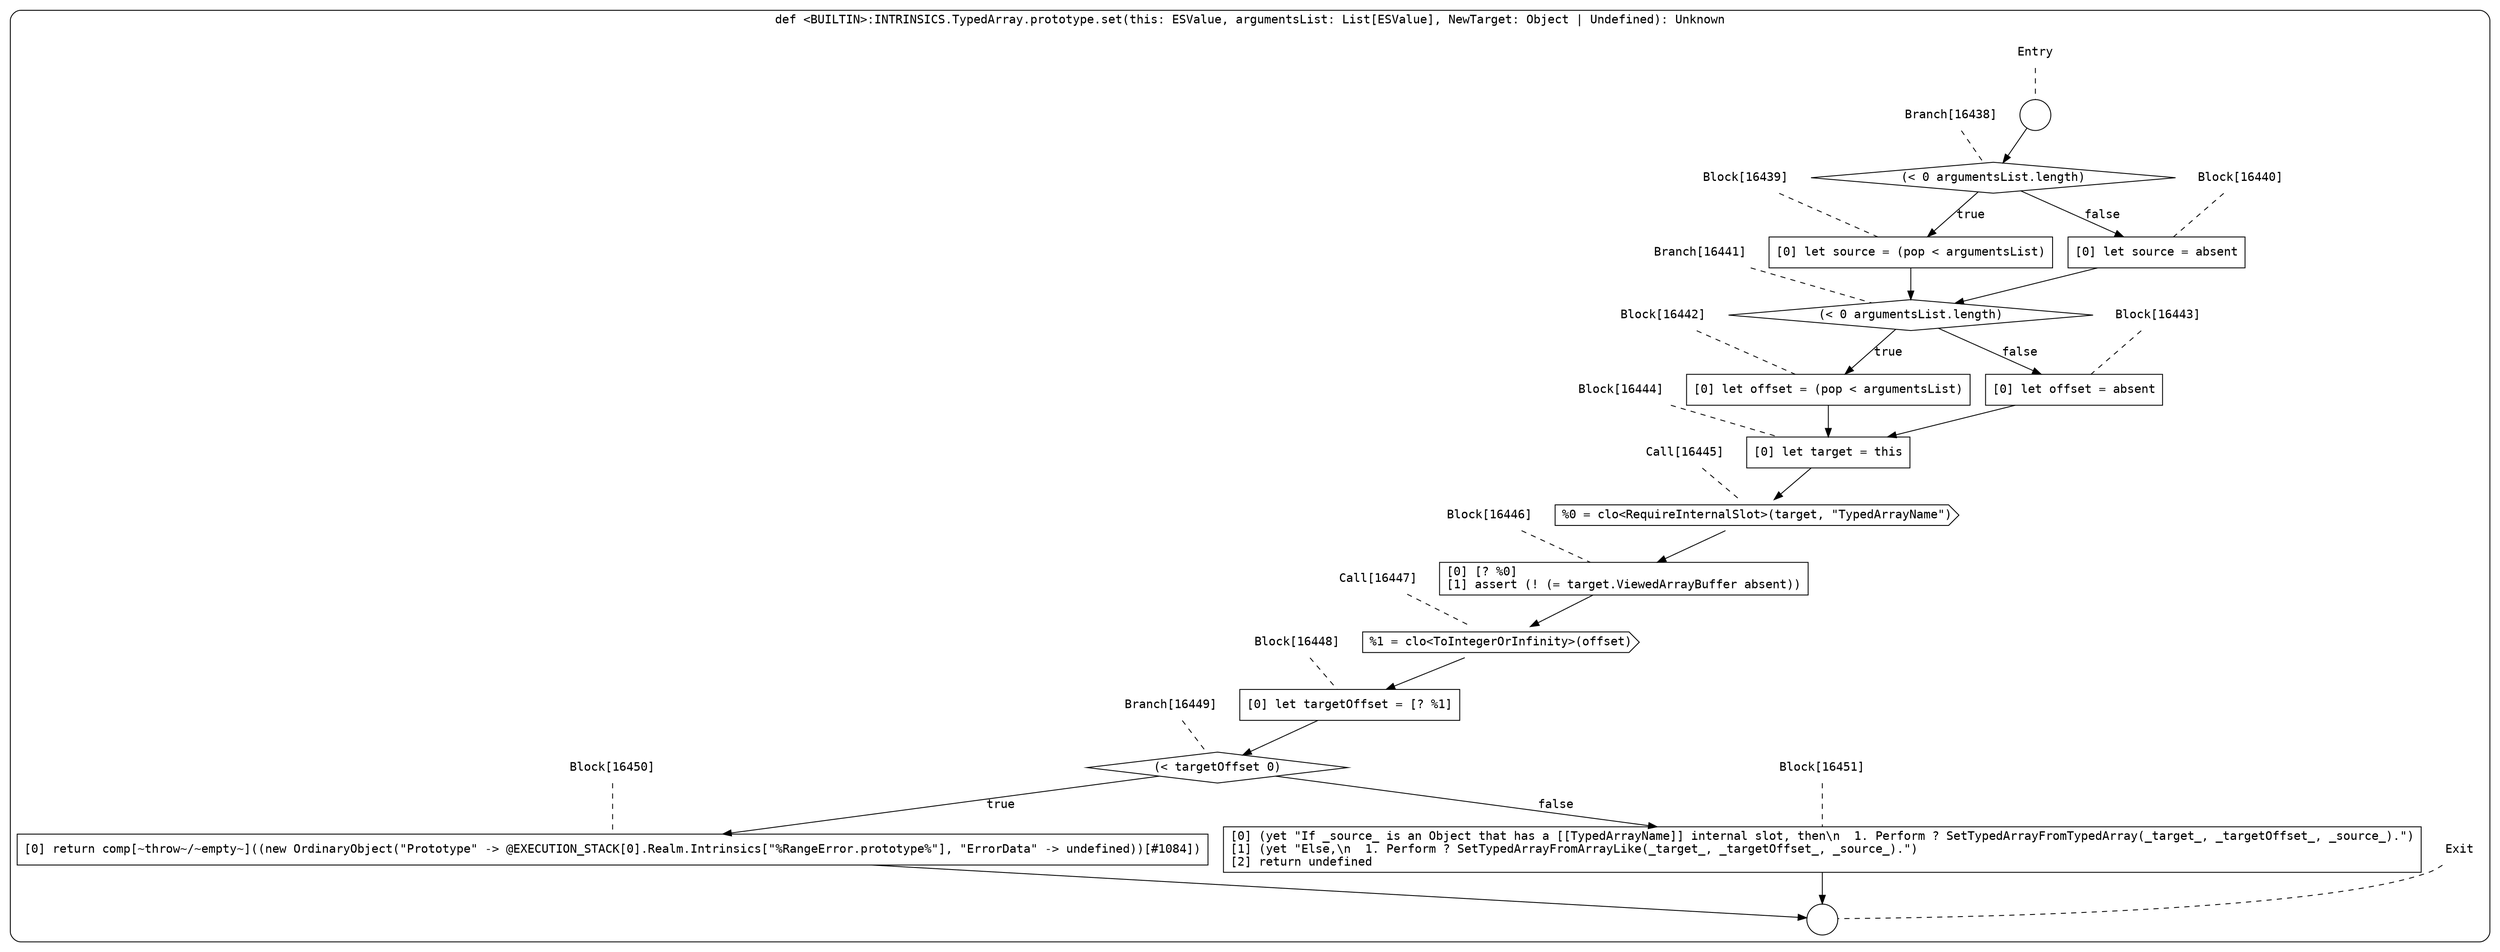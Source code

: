 digraph {
  graph [fontname = "Consolas"]
  node [fontname = "Consolas"]
  edge [fontname = "Consolas"]
  subgraph cluster2410 {
    label = "def <BUILTIN>:INTRINSICS.TypedArray.prototype.set(this: ESValue, argumentsList: List[ESValue], NewTarget: Object | Undefined): Unknown"
    style = rounded
    cluster2410_entry_name [shape=none, label=<<font color="black">Entry</font>>]
    cluster2410_entry_name -> cluster2410_entry [arrowhead=none, color="black", style=dashed]
    cluster2410_entry [shape=circle label=" " color="black" fillcolor="white" style=filled]
    cluster2410_entry -> node16438 [color="black"]
    cluster2410_exit_name [shape=none, label=<<font color="black">Exit</font>>]
    cluster2410_exit_name -> cluster2410_exit [arrowhead=none, color="black", style=dashed]
    cluster2410_exit [shape=circle label=" " color="black" fillcolor="white" style=filled]
    node16438_name [shape=none, label=<<font color="black">Branch[16438]</font>>]
    node16438_name -> node16438 [arrowhead=none, color="black", style=dashed]
    node16438 [shape=diamond, label=<<font color="black">(&lt; 0 argumentsList.length)</font>> color="black" fillcolor="white", style=filled]
    node16438 -> node16439 [label=<<font color="black">true</font>> color="black"]
    node16438 -> node16440 [label=<<font color="black">false</font>> color="black"]
    node16439_name [shape=none, label=<<font color="black">Block[16439]</font>>]
    node16439_name -> node16439 [arrowhead=none, color="black", style=dashed]
    node16439 [shape=box, label=<<font color="black">[0] let source = (pop &lt; argumentsList)<BR ALIGN="LEFT"/></font>> color="black" fillcolor="white", style=filled]
    node16439 -> node16441 [color="black"]
    node16440_name [shape=none, label=<<font color="black">Block[16440]</font>>]
    node16440_name -> node16440 [arrowhead=none, color="black", style=dashed]
    node16440 [shape=box, label=<<font color="black">[0] let source = absent<BR ALIGN="LEFT"/></font>> color="black" fillcolor="white", style=filled]
    node16440 -> node16441 [color="black"]
    node16441_name [shape=none, label=<<font color="black">Branch[16441]</font>>]
    node16441_name -> node16441 [arrowhead=none, color="black", style=dashed]
    node16441 [shape=diamond, label=<<font color="black">(&lt; 0 argumentsList.length)</font>> color="black" fillcolor="white", style=filled]
    node16441 -> node16442 [label=<<font color="black">true</font>> color="black"]
    node16441 -> node16443 [label=<<font color="black">false</font>> color="black"]
    node16442_name [shape=none, label=<<font color="black">Block[16442]</font>>]
    node16442_name -> node16442 [arrowhead=none, color="black", style=dashed]
    node16442 [shape=box, label=<<font color="black">[0] let offset = (pop &lt; argumentsList)<BR ALIGN="LEFT"/></font>> color="black" fillcolor="white", style=filled]
    node16442 -> node16444 [color="black"]
    node16443_name [shape=none, label=<<font color="black">Block[16443]</font>>]
    node16443_name -> node16443 [arrowhead=none, color="black", style=dashed]
    node16443 [shape=box, label=<<font color="black">[0] let offset = absent<BR ALIGN="LEFT"/></font>> color="black" fillcolor="white", style=filled]
    node16443 -> node16444 [color="black"]
    node16444_name [shape=none, label=<<font color="black">Block[16444]</font>>]
    node16444_name -> node16444 [arrowhead=none, color="black", style=dashed]
    node16444 [shape=box, label=<<font color="black">[0] let target = this<BR ALIGN="LEFT"/></font>> color="black" fillcolor="white", style=filled]
    node16444 -> node16445 [color="black"]
    node16445_name [shape=none, label=<<font color="black">Call[16445]</font>>]
    node16445_name -> node16445 [arrowhead=none, color="black", style=dashed]
    node16445 [shape=cds, label=<<font color="black">%0 = clo&lt;RequireInternalSlot&gt;(target, &quot;TypedArrayName&quot;)</font>> color="black" fillcolor="white", style=filled]
    node16445 -> node16446 [color="black"]
    node16446_name [shape=none, label=<<font color="black">Block[16446]</font>>]
    node16446_name -> node16446 [arrowhead=none, color="black", style=dashed]
    node16446 [shape=box, label=<<font color="black">[0] [? %0]<BR ALIGN="LEFT"/>[1] assert (! (= target.ViewedArrayBuffer absent))<BR ALIGN="LEFT"/></font>> color="black" fillcolor="white", style=filled]
    node16446 -> node16447 [color="black"]
    node16447_name [shape=none, label=<<font color="black">Call[16447]</font>>]
    node16447_name -> node16447 [arrowhead=none, color="black", style=dashed]
    node16447 [shape=cds, label=<<font color="black">%1 = clo&lt;ToIntegerOrInfinity&gt;(offset)</font>> color="black" fillcolor="white", style=filled]
    node16447 -> node16448 [color="black"]
    node16448_name [shape=none, label=<<font color="black">Block[16448]</font>>]
    node16448_name -> node16448 [arrowhead=none, color="black", style=dashed]
    node16448 [shape=box, label=<<font color="black">[0] let targetOffset = [? %1]<BR ALIGN="LEFT"/></font>> color="black" fillcolor="white", style=filled]
    node16448 -> node16449 [color="black"]
    node16449_name [shape=none, label=<<font color="black">Branch[16449]</font>>]
    node16449_name -> node16449 [arrowhead=none, color="black", style=dashed]
    node16449 [shape=diamond, label=<<font color="black">(&lt; targetOffset 0)</font>> color="black" fillcolor="white", style=filled]
    node16449 -> node16450 [label=<<font color="black">true</font>> color="black"]
    node16449 -> node16451 [label=<<font color="black">false</font>> color="black"]
    node16450_name [shape=none, label=<<font color="black">Block[16450]</font>>]
    node16450_name -> node16450 [arrowhead=none, color="black", style=dashed]
    node16450 [shape=box, label=<<font color="black">[0] return comp[~throw~/~empty~]((new OrdinaryObject(&quot;Prototype&quot; -&gt; @EXECUTION_STACK[0].Realm.Intrinsics[&quot;%RangeError.prototype%&quot;], &quot;ErrorData&quot; -&gt; undefined))[#1084])<BR ALIGN="LEFT"/></font>> color="black" fillcolor="white", style=filled]
    node16450 -> cluster2410_exit [color="black"]
    node16451_name [shape=none, label=<<font color="black">Block[16451]</font>>]
    node16451_name -> node16451 [arrowhead=none, color="black", style=dashed]
    node16451 [shape=box, label=<<font color="black">[0] (yet &quot;If _source_ is an Object that has a [[TypedArrayName]] internal slot, then\n  1. Perform ? SetTypedArrayFromTypedArray(_target_, _targetOffset_, _source_).&quot;)<BR ALIGN="LEFT"/>[1] (yet &quot;Else,\n  1. Perform ? SetTypedArrayFromArrayLike(_target_, _targetOffset_, _source_).&quot;)<BR ALIGN="LEFT"/>[2] return undefined<BR ALIGN="LEFT"/></font>> color="black" fillcolor="white", style=filled]
    node16451 -> cluster2410_exit [color="black"]
  }
}